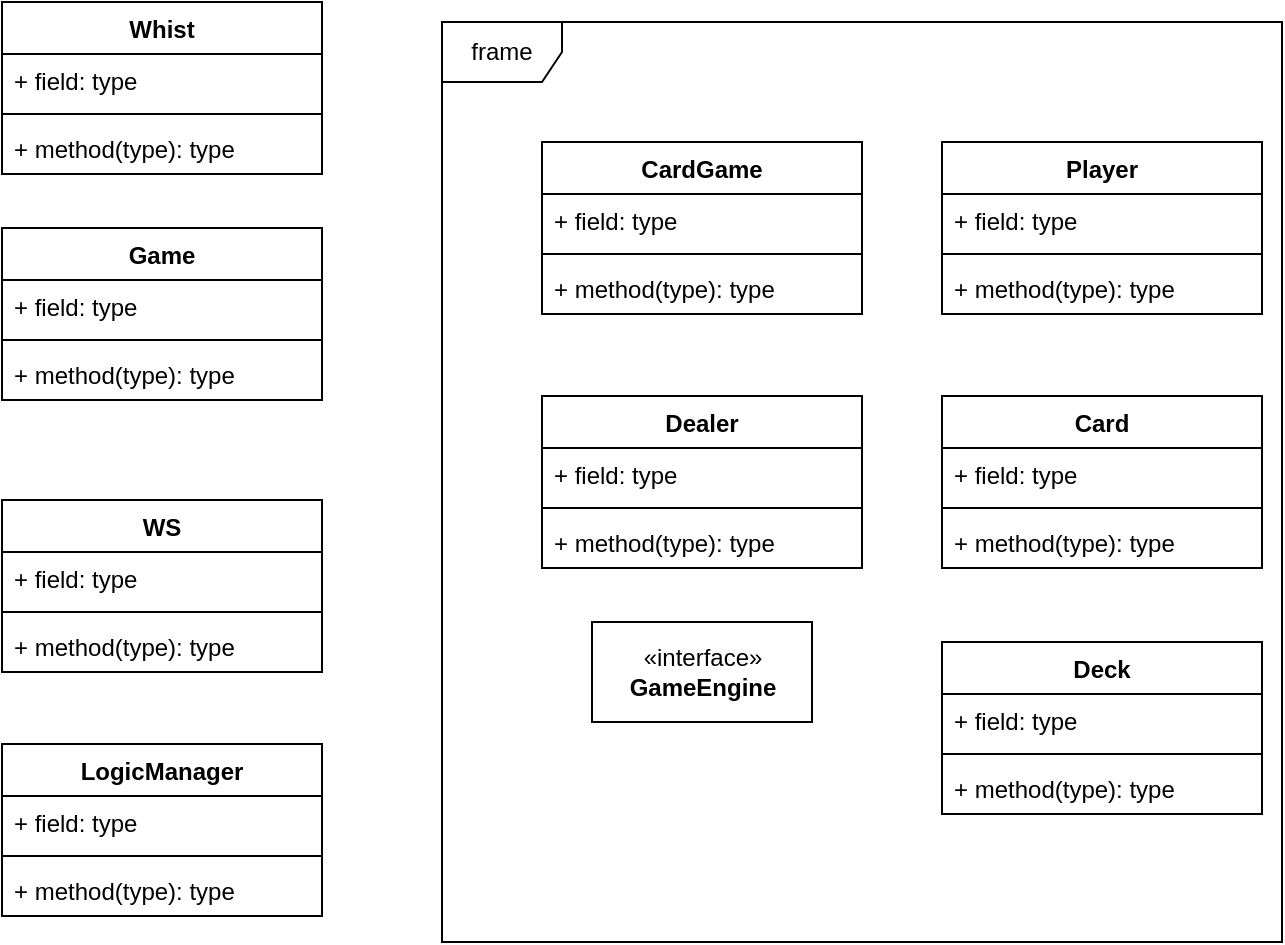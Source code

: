 <mxfile version="14.9.6" type="device"><diagram id="LGpvp5MiIzymhtDuvNgW" name="Side-1"><mxGraphModel dx="1038" dy="607" grid="1" gridSize="10" guides="1" tooltips="1" connect="1" arrows="1" fold="1" page="1" pageScale="1" pageWidth="827" pageHeight="1169" math="0" shadow="0"><root><mxCell id="0"/><mxCell id="1" parent="0"/><mxCell id="LhbMyZ6HMKAQBiNXWhEx-37" value="frame" style="shape=umlFrame;whiteSpace=wrap;html=1;" vertex="1" parent="1"><mxGeometry x="400" y="70" width="420" height="460" as="geometry"/></mxCell><mxCell id="LhbMyZ6HMKAQBiNXWhEx-1" value="Player" style="swimlane;fontStyle=1;align=center;verticalAlign=top;childLayout=stackLayout;horizontal=1;startSize=26;horizontalStack=0;resizeParent=1;resizeParentMax=0;resizeLast=0;collapsible=1;marginBottom=0;" vertex="1" parent="1"><mxGeometry x="650" y="130" width="160" height="86" as="geometry"/></mxCell><mxCell id="LhbMyZ6HMKAQBiNXWhEx-2" value="+ field: type" style="text;strokeColor=none;fillColor=none;align=left;verticalAlign=top;spacingLeft=4;spacingRight=4;overflow=hidden;rotatable=0;points=[[0,0.5],[1,0.5]];portConstraint=eastwest;" vertex="1" parent="LhbMyZ6HMKAQBiNXWhEx-1"><mxGeometry y="26" width="160" height="26" as="geometry"/></mxCell><mxCell id="LhbMyZ6HMKAQBiNXWhEx-3" value="" style="line;strokeWidth=1;fillColor=none;align=left;verticalAlign=middle;spacingTop=-1;spacingLeft=3;spacingRight=3;rotatable=0;labelPosition=right;points=[];portConstraint=eastwest;" vertex="1" parent="LhbMyZ6HMKAQBiNXWhEx-1"><mxGeometry y="52" width="160" height="8" as="geometry"/></mxCell><mxCell id="LhbMyZ6HMKAQBiNXWhEx-4" value="+ method(type): type" style="text;strokeColor=none;fillColor=none;align=left;verticalAlign=top;spacingLeft=4;spacingRight=4;overflow=hidden;rotatable=0;points=[[0,0.5],[1,0.5]];portConstraint=eastwest;" vertex="1" parent="LhbMyZ6HMKAQBiNXWhEx-1"><mxGeometry y="60" width="160" height="26" as="geometry"/></mxCell><mxCell id="LhbMyZ6HMKAQBiNXWhEx-5" value="CardGame" style="swimlane;fontStyle=1;align=center;verticalAlign=top;childLayout=stackLayout;horizontal=1;startSize=26;horizontalStack=0;resizeParent=1;resizeParentMax=0;resizeLast=0;collapsible=1;marginBottom=0;" vertex="1" parent="1"><mxGeometry x="450" y="130" width="160" height="86" as="geometry"/></mxCell><mxCell id="LhbMyZ6HMKAQBiNXWhEx-6" value="+ field: type" style="text;strokeColor=none;fillColor=none;align=left;verticalAlign=top;spacingLeft=4;spacingRight=4;overflow=hidden;rotatable=0;points=[[0,0.5],[1,0.5]];portConstraint=eastwest;" vertex="1" parent="LhbMyZ6HMKAQBiNXWhEx-5"><mxGeometry y="26" width="160" height="26" as="geometry"/></mxCell><mxCell id="LhbMyZ6HMKAQBiNXWhEx-7" value="" style="line;strokeWidth=1;fillColor=none;align=left;verticalAlign=middle;spacingTop=-1;spacingLeft=3;spacingRight=3;rotatable=0;labelPosition=right;points=[];portConstraint=eastwest;" vertex="1" parent="LhbMyZ6HMKAQBiNXWhEx-5"><mxGeometry y="52" width="160" height="8" as="geometry"/></mxCell><mxCell id="LhbMyZ6HMKAQBiNXWhEx-8" value="+ method(type): type" style="text;strokeColor=none;fillColor=none;align=left;verticalAlign=top;spacingLeft=4;spacingRight=4;overflow=hidden;rotatable=0;points=[[0,0.5],[1,0.5]];portConstraint=eastwest;" vertex="1" parent="LhbMyZ6HMKAQBiNXWhEx-5"><mxGeometry y="60" width="160" height="26" as="geometry"/></mxCell><mxCell id="LhbMyZ6HMKAQBiNXWhEx-9" value="Card" style="swimlane;fontStyle=1;align=center;verticalAlign=top;childLayout=stackLayout;horizontal=1;startSize=26;horizontalStack=0;resizeParent=1;resizeParentMax=0;resizeLast=0;collapsible=1;marginBottom=0;" vertex="1" parent="1"><mxGeometry x="650" y="257" width="160" height="86" as="geometry"/></mxCell><mxCell id="LhbMyZ6HMKAQBiNXWhEx-10" value="+ field: type" style="text;strokeColor=none;fillColor=none;align=left;verticalAlign=top;spacingLeft=4;spacingRight=4;overflow=hidden;rotatable=0;points=[[0,0.5],[1,0.5]];portConstraint=eastwest;" vertex="1" parent="LhbMyZ6HMKAQBiNXWhEx-9"><mxGeometry y="26" width="160" height="26" as="geometry"/></mxCell><mxCell id="LhbMyZ6HMKAQBiNXWhEx-11" value="" style="line;strokeWidth=1;fillColor=none;align=left;verticalAlign=middle;spacingTop=-1;spacingLeft=3;spacingRight=3;rotatable=0;labelPosition=right;points=[];portConstraint=eastwest;" vertex="1" parent="LhbMyZ6HMKAQBiNXWhEx-9"><mxGeometry y="52" width="160" height="8" as="geometry"/></mxCell><mxCell id="LhbMyZ6HMKAQBiNXWhEx-12" value="+ method(type): type" style="text;strokeColor=none;fillColor=none;align=left;verticalAlign=top;spacingLeft=4;spacingRight=4;overflow=hidden;rotatable=0;points=[[0,0.5],[1,0.5]];portConstraint=eastwest;" vertex="1" parent="LhbMyZ6HMKAQBiNXWhEx-9"><mxGeometry y="60" width="160" height="26" as="geometry"/></mxCell><mxCell id="LhbMyZ6HMKAQBiNXWhEx-13" value="Dealer" style="swimlane;fontStyle=1;align=center;verticalAlign=top;childLayout=stackLayout;horizontal=1;startSize=26;horizontalStack=0;resizeParent=1;resizeParentMax=0;resizeLast=0;collapsible=1;marginBottom=0;" vertex="1" parent="1"><mxGeometry x="450" y="257" width="160" height="86" as="geometry"/></mxCell><mxCell id="LhbMyZ6HMKAQBiNXWhEx-14" value="+ field: type" style="text;strokeColor=none;fillColor=none;align=left;verticalAlign=top;spacingLeft=4;spacingRight=4;overflow=hidden;rotatable=0;points=[[0,0.5],[1,0.5]];portConstraint=eastwest;" vertex="1" parent="LhbMyZ6HMKAQBiNXWhEx-13"><mxGeometry y="26" width="160" height="26" as="geometry"/></mxCell><mxCell id="LhbMyZ6HMKAQBiNXWhEx-15" value="" style="line;strokeWidth=1;fillColor=none;align=left;verticalAlign=middle;spacingTop=-1;spacingLeft=3;spacingRight=3;rotatable=0;labelPosition=right;points=[];portConstraint=eastwest;" vertex="1" parent="LhbMyZ6HMKAQBiNXWhEx-13"><mxGeometry y="52" width="160" height="8" as="geometry"/></mxCell><mxCell id="LhbMyZ6HMKAQBiNXWhEx-16" value="+ method(type): type" style="text;strokeColor=none;fillColor=none;align=left;verticalAlign=top;spacingLeft=4;spacingRight=4;overflow=hidden;rotatable=0;points=[[0,0.5],[1,0.5]];portConstraint=eastwest;" vertex="1" parent="LhbMyZ6HMKAQBiNXWhEx-13"><mxGeometry y="60" width="160" height="26" as="geometry"/></mxCell><mxCell id="LhbMyZ6HMKAQBiNXWhEx-17" value="Deck" style="swimlane;fontStyle=1;align=center;verticalAlign=top;childLayout=stackLayout;horizontal=1;startSize=26;horizontalStack=0;resizeParent=1;resizeParentMax=0;resizeLast=0;collapsible=1;marginBottom=0;" vertex="1" parent="1"><mxGeometry x="650" y="380" width="160" height="86" as="geometry"/></mxCell><mxCell id="LhbMyZ6HMKAQBiNXWhEx-18" value="+ field: type" style="text;strokeColor=none;fillColor=none;align=left;verticalAlign=top;spacingLeft=4;spacingRight=4;overflow=hidden;rotatable=0;points=[[0,0.5],[1,0.5]];portConstraint=eastwest;" vertex="1" parent="LhbMyZ6HMKAQBiNXWhEx-17"><mxGeometry y="26" width="160" height="26" as="geometry"/></mxCell><mxCell id="LhbMyZ6HMKAQBiNXWhEx-19" value="" style="line;strokeWidth=1;fillColor=none;align=left;verticalAlign=middle;spacingTop=-1;spacingLeft=3;spacingRight=3;rotatable=0;labelPosition=right;points=[];portConstraint=eastwest;" vertex="1" parent="LhbMyZ6HMKAQBiNXWhEx-17"><mxGeometry y="52" width="160" height="8" as="geometry"/></mxCell><mxCell id="LhbMyZ6HMKAQBiNXWhEx-20" value="+ method(type): type" style="text;strokeColor=none;fillColor=none;align=left;verticalAlign=top;spacingLeft=4;spacingRight=4;overflow=hidden;rotatable=0;points=[[0,0.5],[1,0.5]];portConstraint=eastwest;" vertex="1" parent="LhbMyZ6HMKAQBiNXWhEx-17"><mxGeometry y="60" width="160" height="26" as="geometry"/></mxCell><mxCell id="LhbMyZ6HMKAQBiNXWhEx-21" value="Whist" style="swimlane;fontStyle=1;align=center;verticalAlign=top;childLayout=stackLayout;horizontal=1;startSize=26;horizontalStack=0;resizeParent=1;resizeParentMax=0;resizeLast=0;collapsible=1;marginBottom=0;" vertex="1" parent="1"><mxGeometry x="180" y="60" width="160" height="86" as="geometry"/></mxCell><mxCell id="LhbMyZ6HMKAQBiNXWhEx-22" value="+ field: type" style="text;strokeColor=none;fillColor=none;align=left;verticalAlign=top;spacingLeft=4;spacingRight=4;overflow=hidden;rotatable=0;points=[[0,0.5],[1,0.5]];portConstraint=eastwest;" vertex="1" parent="LhbMyZ6HMKAQBiNXWhEx-21"><mxGeometry y="26" width="160" height="26" as="geometry"/></mxCell><mxCell id="LhbMyZ6HMKAQBiNXWhEx-23" value="" style="line;strokeWidth=1;fillColor=none;align=left;verticalAlign=middle;spacingTop=-1;spacingLeft=3;spacingRight=3;rotatable=0;labelPosition=right;points=[];portConstraint=eastwest;" vertex="1" parent="LhbMyZ6HMKAQBiNXWhEx-21"><mxGeometry y="52" width="160" height="8" as="geometry"/></mxCell><mxCell id="LhbMyZ6HMKAQBiNXWhEx-24" value="+ method(type): type" style="text;strokeColor=none;fillColor=none;align=left;verticalAlign=top;spacingLeft=4;spacingRight=4;overflow=hidden;rotatable=0;points=[[0,0.5],[1,0.5]];portConstraint=eastwest;" vertex="1" parent="LhbMyZ6HMKAQBiNXWhEx-21"><mxGeometry y="60" width="160" height="26" as="geometry"/></mxCell><mxCell id="LhbMyZ6HMKAQBiNXWhEx-38" value="«interface»&lt;br&gt;&lt;b&gt;GameEngine&lt;/b&gt;" style="html=1;" vertex="1" parent="1"><mxGeometry x="475" y="370" width="110" height="50" as="geometry"/></mxCell><mxCell id="LhbMyZ6HMKAQBiNXWhEx-39" value="Game" style="swimlane;fontStyle=1;align=center;verticalAlign=top;childLayout=stackLayout;horizontal=1;startSize=26;horizontalStack=0;resizeParent=1;resizeParentMax=0;resizeLast=0;collapsible=1;marginBottom=0;" vertex="1" parent="1"><mxGeometry x="180" y="173" width="160" height="86" as="geometry"/></mxCell><mxCell id="LhbMyZ6HMKAQBiNXWhEx-40" value="+ field: type" style="text;strokeColor=none;fillColor=none;align=left;verticalAlign=top;spacingLeft=4;spacingRight=4;overflow=hidden;rotatable=0;points=[[0,0.5],[1,0.5]];portConstraint=eastwest;" vertex="1" parent="LhbMyZ6HMKAQBiNXWhEx-39"><mxGeometry y="26" width="160" height="26" as="geometry"/></mxCell><mxCell id="LhbMyZ6HMKAQBiNXWhEx-41" value="" style="line;strokeWidth=1;fillColor=none;align=left;verticalAlign=middle;spacingTop=-1;spacingLeft=3;spacingRight=3;rotatable=0;labelPosition=right;points=[];portConstraint=eastwest;" vertex="1" parent="LhbMyZ6HMKAQBiNXWhEx-39"><mxGeometry y="52" width="160" height="8" as="geometry"/></mxCell><mxCell id="LhbMyZ6HMKAQBiNXWhEx-42" value="+ method(type): type" style="text;strokeColor=none;fillColor=none;align=left;verticalAlign=top;spacingLeft=4;spacingRight=4;overflow=hidden;rotatable=0;points=[[0,0.5],[1,0.5]];portConstraint=eastwest;" vertex="1" parent="LhbMyZ6HMKAQBiNXWhEx-39"><mxGeometry y="60" width="160" height="26" as="geometry"/></mxCell><mxCell id="LhbMyZ6HMKAQBiNXWhEx-43" value="WS" style="swimlane;fontStyle=1;align=center;verticalAlign=top;childLayout=stackLayout;horizontal=1;startSize=26;horizontalStack=0;resizeParent=1;resizeParentMax=0;resizeLast=0;collapsible=1;marginBottom=0;" vertex="1" parent="1"><mxGeometry x="180" y="309" width="160" height="86" as="geometry"/></mxCell><mxCell id="LhbMyZ6HMKAQBiNXWhEx-44" value="+ field: type" style="text;strokeColor=none;fillColor=none;align=left;verticalAlign=top;spacingLeft=4;spacingRight=4;overflow=hidden;rotatable=0;points=[[0,0.5],[1,0.5]];portConstraint=eastwest;" vertex="1" parent="LhbMyZ6HMKAQBiNXWhEx-43"><mxGeometry y="26" width="160" height="26" as="geometry"/></mxCell><mxCell id="LhbMyZ6HMKAQBiNXWhEx-45" value="" style="line;strokeWidth=1;fillColor=none;align=left;verticalAlign=middle;spacingTop=-1;spacingLeft=3;spacingRight=3;rotatable=0;labelPosition=right;points=[];portConstraint=eastwest;" vertex="1" parent="LhbMyZ6HMKAQBiNXWhEx-43"><mxGeometry y="52" width="160" height="8" as="geometry"/></mxCell><mxCell id="LhbMyZ6HMKAQBiNXWhEx-46" value="+ method(type): type" style="text;strokeColor=none;fillColor=none;align=left;verticalAlign=top;spacingLeft=4;spacingRight=4;overflow=hidden;rotatable=0;points=[[0,0.5],[1,0.5]];portConstraint=eastwest;" vertex="1" parent="LhbMyZ6HMKAQBiNXWhEx-43"><mxGeometry y="60" width="160" height="26" as="geometry"/></mxCell><mxCell id="LhbMyZ6HMKAQBiNXWhEx-47" value="LogicManager" style="swimlane;fontStyle=1;align=center;verticalAlign=top;childLayout=stackLayout;horizontal=1;startSize=26;horizontalStack=0;resizeParent=1;resizeParentMax=0;resizeLast=0;collapsible=1;marginBottom=0;" vertex="1" parent="1"><mxGeometry x="180" y="431" width="160" height="86" as="geometry"/></mxCell><mxCell id="LhbMyZ6HMKAQBiNXWhEx-48" value="+ field: type" style="text;strokeColor=none;fillColor=none;align=left;verticalAlign=top;spacingLeft=4;spacingRight=4;overflow=hidden;rotatable=0;points=[[0,0.5],[1,0.5]];portConstraint=eastwest;" vertex="1" parent="LhbMyZ6HMKAQBiNXWhEx-47"><mxGeometry y="26" width="160" height="26" as="geometry"/></mxCell><mxCell id="LhbMyZ6HMKAQBiNXWhEx-49" value="" style="line;strokeWidth=1;fillColor=none;align=left;verticalAlign=middle;spacingTop=-1;spacingLeft=3;spacingRight=3;rotatable=0;labelPosition=right;points=[];portConstraint=eastwest;" vertex="1" parent="LhbMyZ6HMKAQBiNXWhEx-47"><mxGeometry y="52" width="160" height="8" as="geometry"/></mxCell><mxCell id="LhbMyZ6HMKAQBiNXWhEx-50" value="+ method(type): type" style="text;strokeColor=none;fillColor=none;align=left;verticalAlign=top;spacingLeft=4;spacingRight=4;overflow=hidden;rotatable=0;points=[[0,0.5],[1,0.5]];portConstraint=eastwest;" vertex="1" parent="LhbMyZ6HMKAQBiNXWhEx-47"><mxGeometry y="60" width="160" height="26" as="geometry"/></mxCell></root></mxGraphModel></diagram></mxfile>